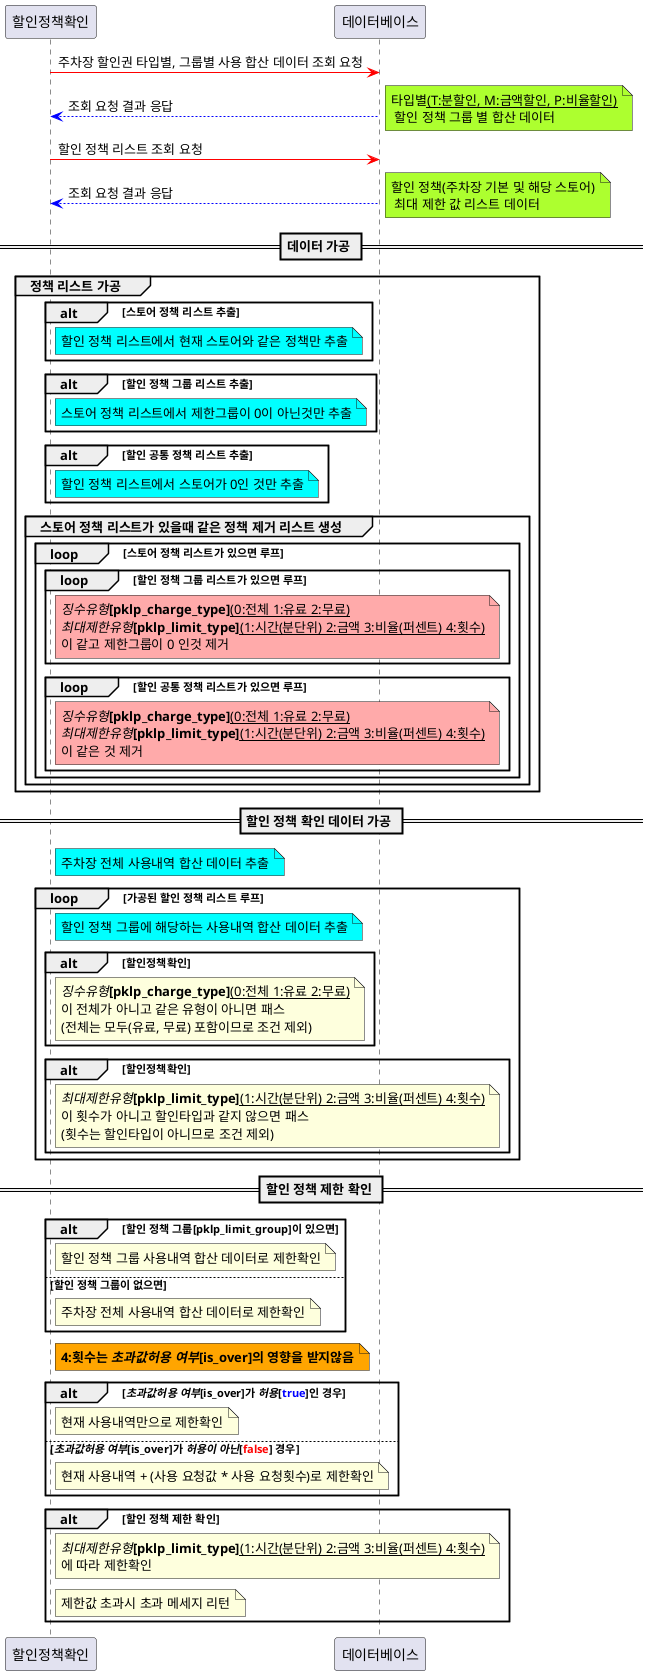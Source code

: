 @@startuml

할인정책확인 -[#red]> 데이터베이스: 주차장 할인권 타입별, 그룹별 사용 합산 데이터 조회 요청
할인정책확인 <-[#0000FF]- 데이터베이스: 조회 요청 결과 응답
note right #GreenYellow: 타입별__(T:분할인, M:금액할인, P:비율할인)__\n 할인 정책 그룹 별 합산 데이터
할인정책확인 -[#red]> 데이터베이스: 할인 정책 리스트 조회 요청
할인정책확인 <-[#0000FF]- 데이터베이스: 조회 요청 결과 응답
note right #GreenYellow: 할인 정책(주차장 기본 및 해당 스토어)\n 최대 제한 값 리스트 데이터
== 데이터 가공 ==
group 정책 리스트 가공
    
    alt 스토어 정책 리스트 추출
        note right of 할인정책확인 #aqua
            할인 정책 리스트에서 현재 스토어와 같은 정책만 추출
        end note
    end

    alt 할인 정책 그룹 리스트 추출
        note right of 할인정책확인 #aqua
            스토어 정책 리스트에서 제한그룹이 0이 아닌것만 추출
        end note
    end

    alt 할인 공통 정책 리스트 추출
        note right of 할인정책확인 #aqua
            할인 정책 리스트에서 스토어가 0인 것만 추출
        end note
    end

    group 스토어 정책 리스트가 있을때 같은 정책 제거 리스트 생성
        loop 스토어 정책 리스트가 있으면 루프
            loop 할인 정책 그룹 리스트가 있으면 루프
                note right of 할인정책확인 #FFAAAA: //징수유형//**[pklp_charge_type]**__(0:전체 1:유료 2:무료)__\n//최대제한유형//**[pklp_limit_type]**__(1:시간(분단위) 2:금액 3:비율(퍼센트) 4:횟수)__\n이 같고 제한그룹이 0 인것 제거
            end

            loop 할인 공통 정책 리스트가 있으면 루프
                note right of 할인정책확인 #FFAAAA: //징수유형//**[pklp_charge_type]**__(0:전체 1:유료 2:무료)__\n//최대제한유형//**[pklp_limit_type]**__(1:시간(분단위) 2:금액 3:비율(퍼센트) 4:횟수)__\n이 같은 것 제거
            end
        end
    end
end
== 할인 정책 확인 데이터 가공 ==
note right of 할인정책확인 #aqua: 주차장 전체 사용내역 합산 데이터 추출
loop 가공된 할인 정책 리스트 루프
    note right of 할인정책확인 #aqua: 할인 정책 그룹에 해당하는 사용내역 합산 데이터 추출
    alt 할인정책확인
        note right of 할인정책확인
            //징수유형//**[pklp_charge_type]**__(0:전체 1:유료 2:무료)__
            이 전체가 아니고 같은 유형이 아니면 패스
            (전체는 모두(유료, 무료) 포함이므로 조건 제외)
        end note
    end
    alt 할인정책확인
        note right of 할인정책확인
            //최대제한유형//**[pklp_limit_type]**__(1:시간(분단위) 2:금액 3:비율(퍼센트) 4:횟수)__
            이 횟수가 아니고 할인타입과 같지 않으면 패스
            (횟수는 할인타입이 아니므로 조건 제외)
        end note
    end
end
== 할인 정책 제한 확인 ==
alt 할인 정책 그룹[pklp_limit_group]이 있으면
    note right of 할인정책확인: 할인 정책 그룹 사용내역 합산 데이터로 제한확인
else 할인 정책 그룹이 없으면
    note right of 할인정책확인: 주차장 전체 사용내역 합산 데이터로 제한확인
end
note right of 할인정책확인 #Orange : **4:횟수는 //초과값허용 여부//[is_over]의 영향을 받지않음**
alt //초과값허용 여부//**[is_over]**가 //허용//**[<color blue>true</color>]**인 경우
    note right of 할인정책확인: 현재 사용내역만으로 제한확인
else //초과값허용 여부//**[is_over]**가 //허용이 아닌//**[<color red>false</color>]** 경우
    note right of 할인정책확인: 현재 사용내역 + (사용 요청값 * 사용 요청횟수)로 제한확인 
end

alt 할인 정책 제한 확인
    note right of 할인정책확인
        //최대제한유형//**[pklp_limit_type]**__(1:시간(분단위) 2:금액 3:비율(퍼센트) 4:횟수)__
        에 따라 제한확인
    end note
    note right of 할인정책확인
        제한값 초과시 초과 메세지 리턴
    end note
end

@@enduml